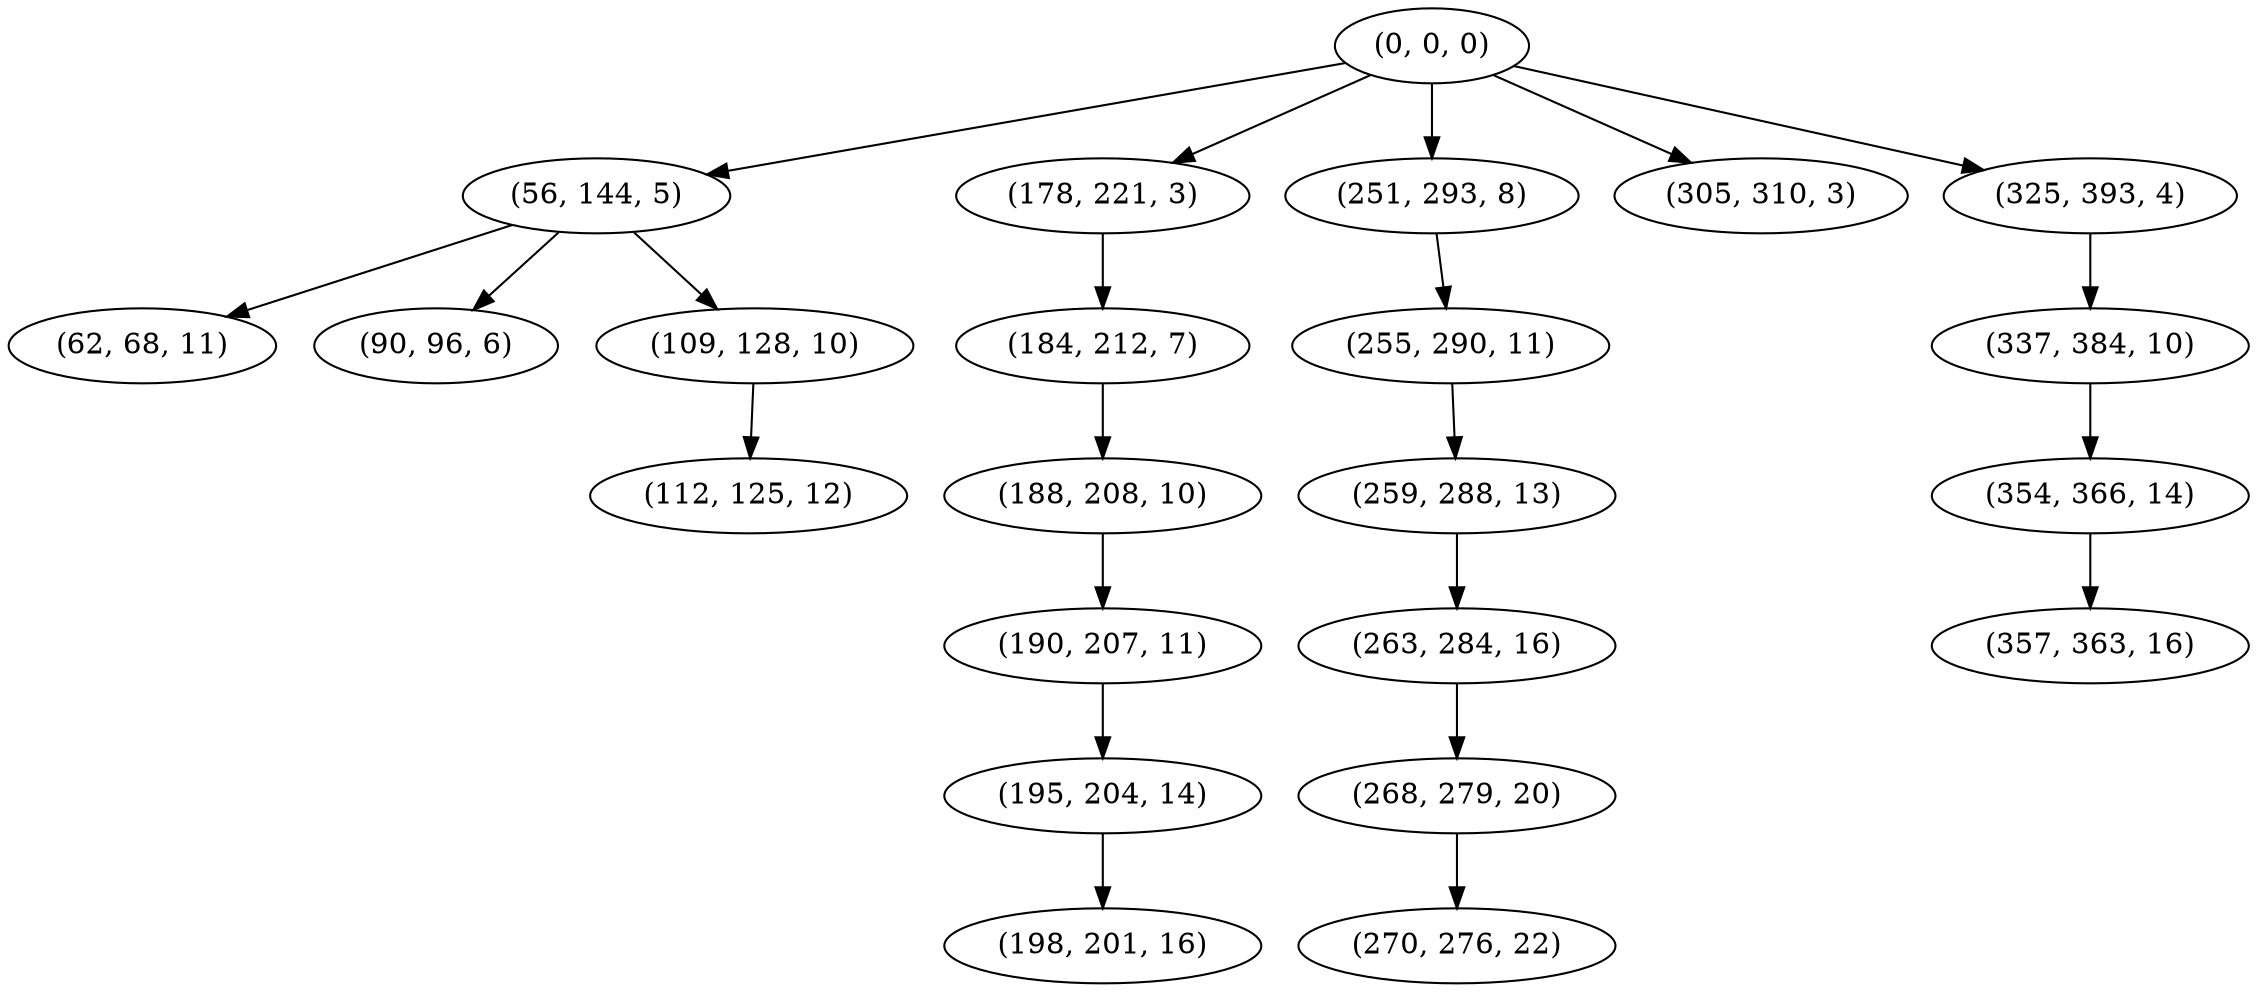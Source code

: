 digraph tree {
    "(0, 0, 0)";
    "(56, 144, 5)";
    "(62, 68, 11)";
    "(90, 96, 6)";
    "(109, 128, 10)";
    "(112, 125, 12)";
    "(178, 221, 3)";
    "(184, 212, 7)";
    "(188, 208, 10)";
    "(190, 207, 11)";
    "(195, 204, 14)";
    "(198, 201, 16)";
    "(251, 293, 8)";
    "(255, 290, 11)";
    "(259, 288, 13)";
    "(263, 284, 16)";
    "(268, 279, 20)";
    "(270, 276, 22)";
    "(305, 310, 3)";
    "(325, 393, 4)";
    "(337, 384, 10)";
    "(354, 366, 14)";
    "(357, 363, 16)";
    "(0, 0, 0)" -> "(56, 144, 5)";
    "(0, 0, 0)" -> "(178, 221, 3)";
    "(0, 0, 0)" -> "(251, 293, 8)";
    "(0, 0, 0)" -> "(305, 310, 3)";
    "(0, 0, 0)" -> "(325, 393, 4)";
    "(56, 144, 5)" -> "(62, 68, 11)";
    "(56, 144, 5)" -> "(90, 96, 6)";
    "(56, 144, 5)" -> "(109, 128, 10)";
    "(109, 128, 10)" -> "(112, 125, 12)";
    "(178, 221, 3)" -> "(184, 212, 7)";
    "(184, 212, 7)" -> "(188, 208, 10)";
    "(188, 208, 10)" -> "(190, 207, 11)";
    "(190, 207, 11)" -> "(195, 204, 14)";
    "(195, 204, 14)" -> "(198, 201, 16)";
    "(251, 293, 8)" -> "(255, 290, 11)";
    "(255, 290, 11)" -> "(259, 288, 13)";
    "(259, 288, 13)" -> "(263, 284, 16)";
    "(263, 284, 16)" -> "(268, 279, 20)";
    "(268, 279, 20)" -> "(270, 276, 22)";
    "(325, 393, 4)" -> "(337, 384, 10)";
    "(337, 384, 10)" -> "(354, 366, 14)";
    "(354, 366, 14)" -> "(357, 363, 16)";
}
